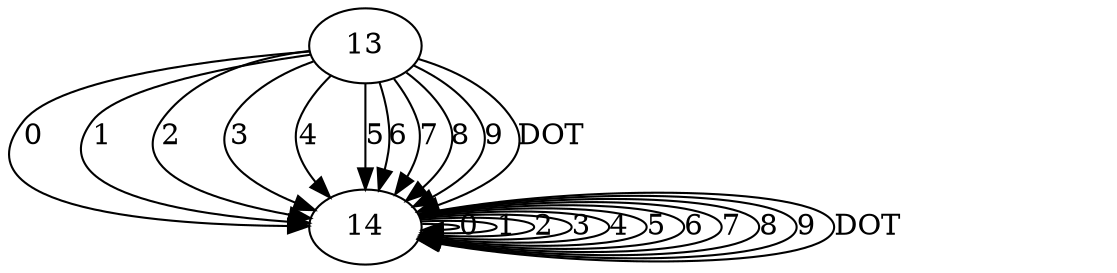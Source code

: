 digraph nfa{
14 -> 14 [label="0"];
14 -> 14 [label="1"];
14 -> 14 [label="2"];
14 -> 14 [label="3"];
14 -> 14 [label="4"];
14 -> 14 [label="5"];
14 -> 14 [label="6"];
14 -> 14 [label="7"];
14 -> 14 [label="8"];
14 -> 14 [label="9"];
14 -> 14 [label="DOT"];
13 -> 14 [label="0"];
13 -> 14 [label="1"];
13 -> 14 [label="2"];
13 -> 14 [label="3"];
13 -> 14 [label="4"];
13 -> 14 [label="5"];
13 -> 14 [label="6"];
13 -> 14 [label="7"];
13 -> 14 [label="8"];
13 -> 14 [label="9"];
13 -> 14 [label="DOT"];
}